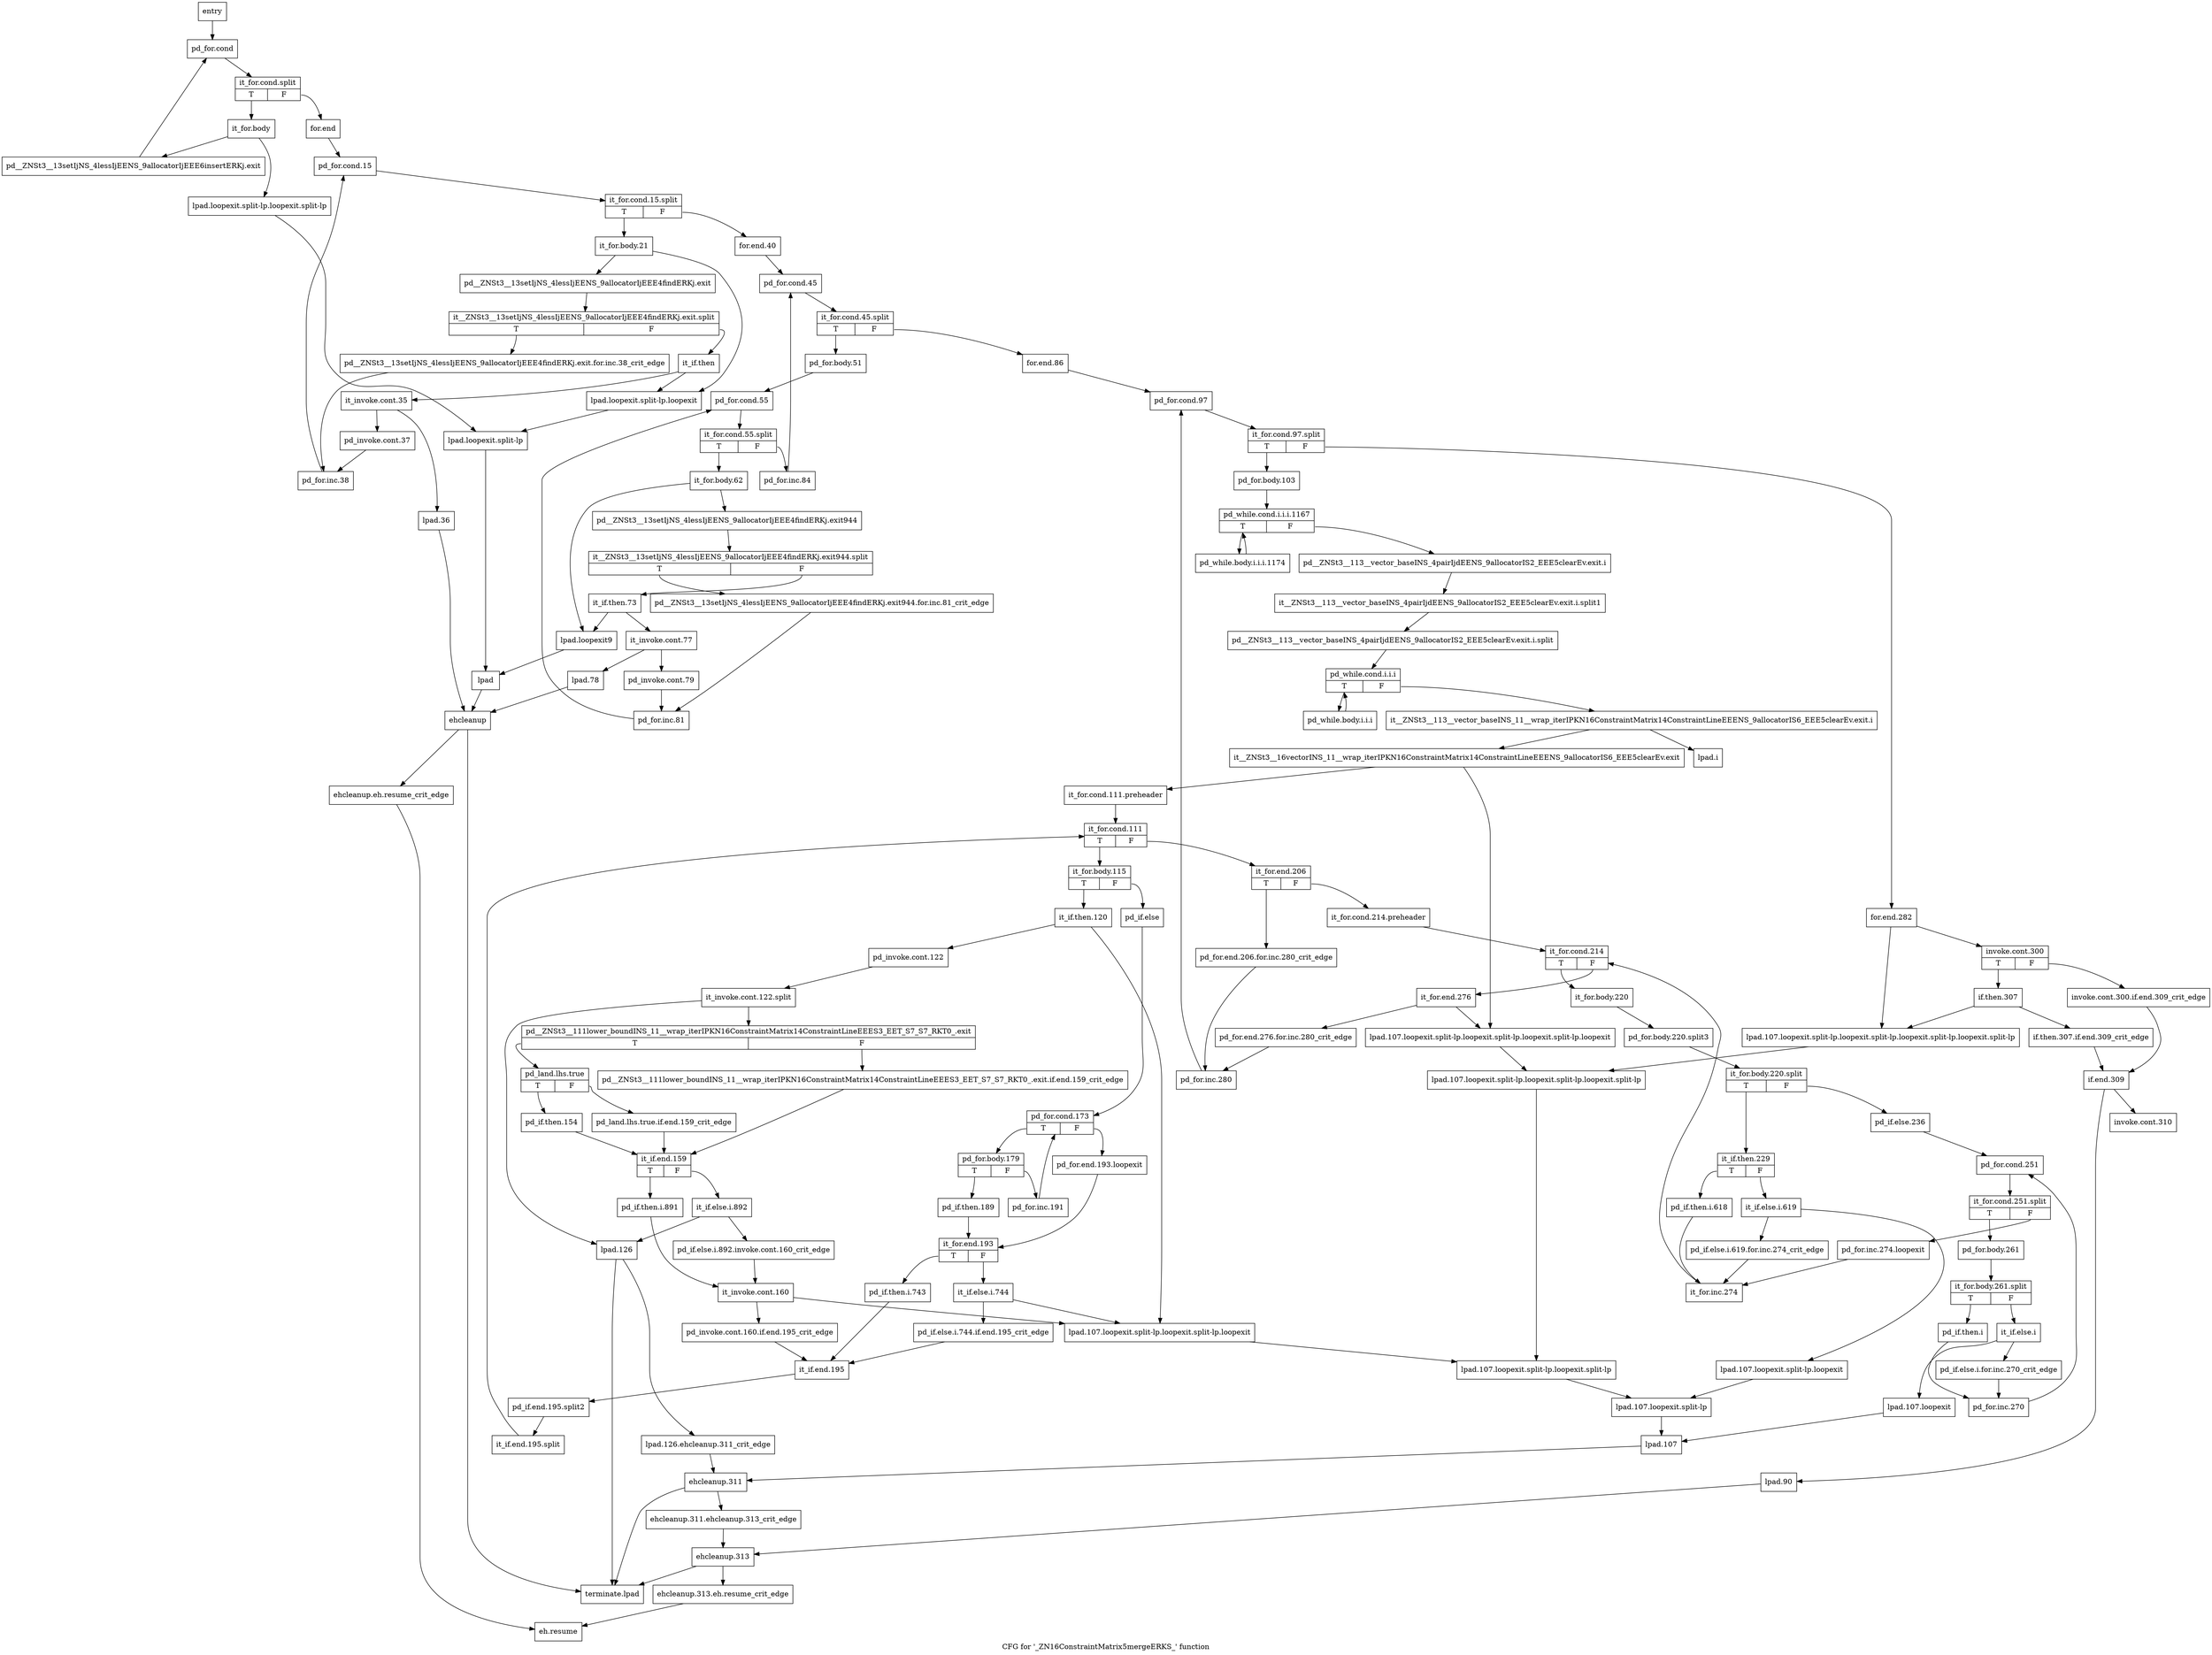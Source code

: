 digraph "CFG for '_ZN16ConstraintMatrix5mergeERKS_' function" {
	label="CFG for '_ZN16ConstraintMatrix5mergeERKS_' function";

	Node0x3ff7310 [shape=record,label="{entry}"];
	Node0x3ff7310 -> Node0x3ff7360;
	Node0x3ff7360 [shape=record,label="{pd_for.cond}"];
	Node0x3ff7360 -> Node0x9f6d1e0;
	Node0x9f6d1e0 [shape=record,label="{it_for.cond.split|{<s0>T|<s1>F}}"];
	Node0x9f6d1e0:s0 -> Node0x3ff73b0;
	Node0x9f6d1e0:s1 -> Node0x3ff75e0;
	Node0x3ff73b0 [shape=record,label="{it_for.body}"];
	Node0x3ff73b0 -> Node0x3ff7400;
	Node0x3ff73b0 -> Node0x3ff74f0;
	Node0x3ff7400 [shape=record,label="{pd__ZNSt3__13setIjNS_4lessIjEENS_9allocatorIjEEE6insertERKj.exit}"];
	Node0x3ff7400 -> Node0x3ff7360;
	Node0x3ff7450 [shape=record,label="{lpad.loopexit9}"];
	Node0x3ff7450 -> Node0x3ff7590;
	Node0x3ff74a0 [shape=record,label="{lpad.loopexit.split-lp.loopexit}"];
	Node0x3ff74a0 -> Node0x3ff7540;
	Node0x3ff74f0 [shape=record,label="{lpad.loopexit.split-lp.loopexit.split-lp}"];
	Node0x3ff74f0 -> Node0x3ff7540;
	Node0x3ff7540 [shape=record,label="{lpad.loopexit.split-lp}"];
	Node0x3ff7540 -> Node0x3ff7590;
	Node0x3ff7590 [shape=record,label="{lpad}"];
	Node0x3ff7590 -> Node0x3ff83a0;
	Node0x3ff75e0 [shape=record,label="{for.end}"];
	Node0x3ff75e0 -> Node0x3ff7630;
	Node0x3ff7630 [shape=record,label="{pd_for.cond.15}"];
	Node0x3ff7630 -> Node0x9f6ce90;
	Node0x9f6ce90 [shape=record,label="{it_for.cond.15.split|{<s0>T|<s1>F}}"];
	Node0x9f6ce90:s0 -> Node0x3ff7680;
	Node0x9f6ce90:s1 -> Node0x3ff7900;
	Node0x3ff7680 [shape=record,label="{it_for.body.21}"];
	Node0x3ff7680 -> Node0x3ff76d0;
	Node0x3ff7680 -> Node0x3ff74a0;
	Node0x3ff76d0 [shape=record,label="{pd__ZNSt3__13setIjNS_4lessIjEENS_9allocatorIjEEE4findERKj.exit}"];
	Node0x3ff76d0 -> Node0x9f6de80;
	Node0x9f6de80 [shape=record,label="{it__ZNSt3__13setIjNS_4lessIjEENS_9allocatorIjEEE4findERKj.exit.split|{<s0>T|<s1>F}}"];
	Node0x9f6de80:s0 -> Node0x3ff7720;
	Node0x9f6de80:s1 -> Node0x3ff7770;
	Node0x3ff7720 [shape=record,label="{pd__ZNSt3__13setIjNS_4lessIjEENS_9allocatorIjEEE4findERKj.exit.for.inc.38_crit_edge}"];
	Node0x3ff7720 -> Node0x3ff78b0;
	Node0x3ff7770 [shape=record,label="{it_if.then}"];
	Node0x3ff7770 -> Node0x3ff77c0;
	Node0x3ff7770 -> Node0x3ff74a0;
	Node0x3ff77c0 [shape=record,label="{it_invoke.cont.35}"];
	Node0x3ff77c0 -> Node0x3ff7810;
	Node0x3ff77c0 -> Node0x3ff7860;
	Node0x3ff7810 [shape=record,label="{pd_invoke.cont.37}"];
	Node0x3ff7810 -> Node0x3ff78b0;
	Node0x3ff7860 [shape=record,label="{lpad.36}"];
	Node0x3ff7860 -> Node0x3ff83a0;
	Node0x3ff78b0 [shape=record,label="{pd_for.inc.38}"];
	Node0x3ff78b0 -> Node0x3ff7630;
	Node0x3ff7900 [shape=record,label="{for.end.40}"];
	Node0x3ff7900 -> Node0x3ff7950;
	Node0x3ff7950 [shape=record,label="{pd_for.cond.45}"];
	Node0x3ff7950 -> Node0x9f6d600;
	Node0x9f6d600 [shape=record,label="{it_for.cond.45.split|{<s0>T|<s1>F}}"];
	Node0x9f6d600:s0 -> Node0x3ff79a0;
	Node0x9f6d600:s1 -> Node0x3ff7d10;
	Node0x3ff79a0 [shape=record,label="{pd_for.body.51}"];
	Node0x3ff79a0 -> Node0x3ff79f0;
	Node0x3ff79f0 [shape=record,label="{pd_for.cond.55}"];
	Node0x3ff79f0 -> Node0x9f65df0;
	Node0x9f65df0 [shape=record,label="{it_for.cond.55.split|{<s0>T|<s1>F}}"];
	Node0x9f65df0:s0 -> Node0x3ff7a40;
	Node0x9f65df0:s1 -> Node0x3ff7cc0;
	Node0x3ff7a40 [shape=record,label="{it_for.body.62}"];
	Node0x3ff7a40 -> Node0x3ff7a90;
	Node0x3ff7a40 -> Node0x3ff7450;
	Node0x3ff7a90 [shape=record,label="{pd__ZNSt3__13setIjNS_4lessIjEENS_9allocatorIjEEE4findERKj.exit944}"];
	Node0x3ff7a90 -> Node0x9f0ebf0;
	Node0x9f0ebf0 [shape=record,label="{it__ZNSt3__13setIjNS_4lessIjEENS_9allocatorIjEEE4findERKj.exit944.split|{<s0>T|<s1>F}}"];
	Node0x9f0ebf0:s0 -> Node0x3ff7ae0;
	Node0x9f0ebf0:s1 -> Node0x3ff7b30;
	Node0x3ff7ae0 [shape=record,label="{pd__ZNSt3__13setIjNS_4lessIjEENS_9allocatorIjEEE4findERKj.exit944.for.inc.81_crit_edge}"];
	Node0x3ff7ae0 -> Node0x3ff7c70;
	Node0x3ff7b30 [shape=record,label="{it_if.then.73}"];
	Node0x3ff7b30 -> Node0x3ff7b80;
	Node0x3ff7b30 -> Node0x3ff7450;
	Node0x3ff7b80 [shape=record,label="{it_invoke.cont.77}"];
	Node0x3ff7b80 -> Node0x3ff7bd0;
	Node0x3ff7b80 -> Node0x3ff7c20;
	Node0x3ff7bd0 [shape=record,label="{pd_invoke.cont.79}"];
	Node0x3ff7bd0 -> Node0x3ff7c70;
	Node0x3ff7c20 [shape=record,label="{lpad.78}"];
	Node0x3ff7c20 -> Node0x3ff83a0;
	Node0x3ff7c70 [shape=record,label="{pd_for.inc.81}"];
	Node0x3ff7c70 -> Node0x3ff79f0;
	Node0x3ff7cc0 [shape=record,label="{pd_for.inc.84}"];
	Node0x3ff7cc0 -> Node0x3ff7950;
	Node0x3ff7d10 [shape=record,label="{for.end.86}"];
	Node0x3ff7d10 -> Node0x3ff7d60;
	Node0x3ff7d60 [shape=record,label="{pd_for.cond.97}"];
	Node0x3ff7d60 -> Node0x9f0e8a0;
	Node0x9f0e8a0 [shape=record,label="{it_for.cond.97.split|{<s0>T|<s1>F}}"];
	Node0x9f0e8a0:s0 -> Node0x3ff7db0;
	Node0x9f0e8a0:s1 -> Node0x3ff93e0;
	Node0x3ff7db0 [shape=record,label="{pd_for.body.103}"];
	Node0x3ff7db0 -> Node0x3ff7e00;
	Node0x3ff7e00 [shape=record,label="{pd_while.cond.i.i.i.1167|{<s0>T|<s1>F}}"];
	Node0x3ff7e00:s0 -> Node0x3ff7e50;
	Node0x3ff7e00:s1 -> Node0x3ff7ea0;
	Node0x3ff7e50 [shape=record,label="{pd_while.body.i.i.i.1174}"];
	Node0x3ff7e50 -> Node0x3ff7e00;
	Node0x3ff7ea0 [shape=record,label="{pd__ZNSt3__113__vector_baseINS_4pairIjdEENS_9allocatorIS2_EEE5clearEv.exit.i}"];
	Node0x3ff7ea0 -> Node0x9f0dcc0;
	Node0x9f0dcc0 [shape=record,label="{it__ZNSt3__113__vector_baseINS_4pairIjdEENS_9allocatorIS2_EEE5clearEv.exit.i.split1}"];
	Node0x9f0dcc0 -> Node0x9f0e6d0;
	Node0x9f0e6d0 [shape=record,label="{pd__ZNSt3__113__vector_baseINS_4pairIjdEENS_9allocatorIS2_EEE5clearEv.exit.i.split}"];
	Node0x9f0e6d0 -> Node0x3ff7ef0;
	Node0x3ff7ef0 [shape=record,label="{pd_while.cond.i.i.i|{<s0>T|<s1>F}}"];
	Node0x3ff7ef0:s0 -> Node0x3ff7f40;
	Node0x3ff7ef0:s1 -> Node0x3ff7f90;
	Node0x3ff7f40 [shape=record,label="{pd_while.body.i.i.i}"];
	Node0x3ff7f40 -> Node0x3ff7ef0;
	Node0x3ff7f90 [shape=record,label="{it__ZNSt3__113__vector_baseINS_11__wrap_iterIPKN16ConstraintMatrix14ConstraintLineEEENS_9allocatorIS6_EEE5clearEv.exit.i}"];
	Node0x3ff7f90 -> Node0x3ff8030;
	Node0x3ff7f90 -> Node0x3ff7fe0;
	Node0x3ff7fe0 [shape=record,label="{lpad.i}"];
	Node0x3ff8030 [shape=record,label="{it__ZNSt3__16vectorINS_11__wrap_iterIPKN16ConstraintMatrix14ConstraintLineEEENS_9allocatorIS6_EEE5clearEv.exit}"];
	Node0x3ff8030 -> Node0x3ff8080;
	Node0x3ff8030 -> Node0x3ff8580;
	Node0x3ff8080 [shape=record,label="{it_for.cond.111.preheader}"];
	Node0x3ff8080 -> Node0x3ff80d0;
	Node0x3ff80d0 [shape=record,label="{it_for.cond.111|{<s0>T|<s1>F}}"];
	Node0x3ff80d0:s0 -> Node0x3ff8120;
	Node0x3ff80d0:s1 -> Node0x3ff8d50;
	Node0x3ff8120 [shape=record,label="{it_for.body.115|{<s0>T|<s1>F}}"];
	Node0x3ff8120:s0 -> Node0x3ff8170;
	Node0x3ff8120:s1 -> Node0x3ff89e0;
	Node0x3ff8170 [shape=record,label="{it_if.then.120}"];
	Node0x3ff8170 -> Node0x3ff81c0;
	Node0x3ff8170 -> Node0x3ff8530;
	Node0x3ff81c0 [shape=record,label="{pd_invoke.cont.122}"];
	Node0x3ff81c0 -> Node0x9f0e1e0;
	Node0x9f0e1e0 [shape=record,label="{it_invoke.cont.122.split}"];
	Node0x9f0e1e0 -> Node0x3ff8210;
	Node0x9f0e1e0 -> Node0x3ff8760;
	Node0x3ff8210 [shape=record,label="{pd__ZNSt3__111lower_boundINS_11__wrap_iterIPKN16ConstraintMatrix14ConstraintLineEEES3_EET_S7_S7_RKT0_.exit|{<s0>T|<s1>F}}"];
	Node0x3ff8210:s0 -> Node0x3ff82b0;
	Node0x3ff8210:s1 -> Node0x3ff8260;
	Node0x3ff8260 [shape=record,label="{pd__ZNSt3__111lower_boundINS_11__wrap_iterIPKN16ConstraintMatrix14ConstraintLineEEES3_EET_S7_S7_RKT0_.exit.if.end.159_crit_edge}"];
	Node0x3ff8260 -> Node0x3ff8800;
	Node0x3ff82b0 [shape=record,label="{pd_land.lhs.true|{<s0>T|<s1>F}}"];
	Node0x3ff82b0:s0 -> Node0x3ff8350;
	Node0x3ff82b0:s1 -> Node0x3ff8300;
	Node0x3ff8300 [shape=record,label="{pd_land.lhs.true.if.end.159_crit_edge}"];
	Node0x3ff8300 -> Node0x3ff8800;
	Node0x3ff8350 [shape=record,label="{pd_if.then.154}"];
	Node0x3ff8350 -> Node0x3ff8800;
	Node0x3ff83a0 [shape=record,label="{ehcleanup}"];
	Node0x3ff83a0 -> Node0x3ff83f0;
	Node0x3ff83a0 -> Node0x3ff97a0;
	Node0x3ff83f0 [shape=record,label="{ehcleanup.eh.resume_crit_edge}"];
	Node0x3ff83f0 -> Node0x3ff9750;
	Node0x3ff8440 [shape=record,label="{lpad.90}"];
	Node0x3ff8440 -> Node0x3ff96b0;
	Node0x3ff8490 [shape=record,label="{lpad.107.loopexit}"];
	Node0x3ff8490 -> Node0x3ff8710;
	Node0x3ff84e0 [shape=record,label="{lpad.107.loopexit.split-lp.loopexit}"];
	Node0x3ff84e0 -> Node0x3ff86c0;
	Node0x3ff8530 [shape=record,label="{lpad.107.loopexit.split-lp.loopexit.split-lp.loopexit}"];
	Node0x3ff8530 -> Node0x3ff8670;
	Node0x3ff8580 [shape=record,label="{lpad.107.loopexit.split-lp.loopexit.split-lp.loopexit.split-lp.loopexit}"];
	Node0x3ff8580 -> Node0x3ff8620;
	Node0x3ff85d0 [shape=record,label="{lpad.107.loopexit.split-lp.loopexit.split-lp.loopexit.split-lp.loopexit.split-lp}"];
	Node0x3ff85d0 -> Node0x3ff8620;
	Node0x3ff8620 [shape=record,label="{lpad.107.loopexit.split-lp.loopexit.split-lp.loopexit.split-lp}"];
	Node0x3ff8620 -> Node0x3ff8670;
	Node0x3ff8670 [shape=record,label="{lpad.107.loopexit.split-lp.loopexit.split-lp}"];
	Node0x3ff8670 -> Node0x3ff86c0;
	Node0x3ff86c0 [shape=record,label="{lpad.107.loopexit.split-lp}"];
	Node0x3ff86c0 -> Node0x3ff8710;
	Node0x3ff8710 [shape=record,label="{lpad.107}"];
	Node0x3ff8710 -> Node0x3ff9610;
	Node0x3ff8760 [shape=record,label="{lpad.126}"];
	Node0x3ff8760 -> Node0x3ff87b0;
	Node0x3ff8760 -> Node0x3ff97a0;
	Node0x3ff87b0 [shape=record,label="{lpad.126.ehcleanup.311_crit_edge}"];
	Node0x3ff87b0 -> Node0x3ff9610;
	Node0x3ff8800 [shape=record,label="{it_if.end.159|{<s0>T|<s1>F}}"];
	Node0x3ff8800:s0 -> Node0x3ff8850;
	Node0x3ff8800:s1 -> Node0x3ff88a0;
	Node0x3ff8850 [shape=record,label="{pd_if.then.i.891}"];
	Node0x3ff8850 -> Node0x3ff8940;
	Node0x3ff88a0 [shape=record,label="{it_if.else.i.892}"];
	Node0x3ff88a0 -> Node0x3ff88f0;
	Node0x3ff88a0 -> Node0x3ff8760;
	Node0x3ff88f0 [shape=record,label="{pd_if.else.i.892.invoke.cont.160_crit_edge}"];
	Node0x3ff88f0 -> Node0x3ff8940;
	Node0x3ff8940 [shape=record,label="{it_invoke.cont.160}"];
	Node0x3ff8940 -> Node0x3ff8990;
	Node0x3ff8940 -> Node0x3ff8530;
	Node0x3ff8990 [shape=record,label="{pd_invoke.cont.160.if.end.195_crit_edge}"];
	Node0x3ff8990 -> Node0x3ff8d00;
	Node0x3ff89e0 [shape=record,label="{pd_if.else}"];
	Node0x3ff89e0 -> Node0x3ff8a30;
	Node0x3ff8a30 [shape=record,label="{pd_for.cond.173|{<s0>T|<s1>F}}"];
	Node0x3ff8a30:s0 -> Node0x3ff8a80;
	Node0x3ff8a30:s1 -> Node0x3ff8b70;
	Node0x3ff8a80 [shape=record,label="{pd_for.body.179|{<s0>T|<s1>F}}"];
	Node0x3ff8a80:s0 -> Node0x3ff8ad0;
	Node0x3ff8a80:s1 -> Node0x3ff8b20;
	Node0x3ff8ad0 [shape=record,label="{pd_if.then.189}"];
	Node0x3ff8ad0 -> Node0x3ff8bc0;
	Node0x3ff8b20 [shape=record,label="{pd_for.inc.191}"];
	Node0x3ff8b20 -> Node0x3ff8a30;
	Node0x3ff8b70 [shape=record,label="{pd_for.end.193.loopexit}"];
	Node0x3ff8b70 -> Node0x3ff8bc0;
	Node0x3ff8bc0 [shape=record,label="{it_for.end.193|{<s0>T|<s1>F}}"];
	Node0x3ff8bc0:s0 -> Node0x3ff8c10;
	Node0x3ff8bc0:s1 -> Node0x3ff8c60;
	Node0x3ff8c10 [shape=record,label="{pd_if.then.i.743}"];
	Node0x3ff8c10 -> Node0x3ff8d00;
	Node0x3ff8c60 [shape=record,label="{it_if.else.i.744}"];
	Node0x3ff8c60 -> Node0x3ff8cb0;
	Node0x3ff8c60 -> Node0x3ff8530;
	Node0x3ff8cb0 [shape=record,label="{pd_if.else.i.744.if.end.195_crit_edge}"];
	Node0x3ff8cb0 -> Node0x3ff8d00;
	Node0x3ff8d00 [shape=record,label="{it_if.end.195}"];
	Node0x3ff8d00 -> Node0x9f0dd40;
	Node0x9f0dd40 [shape=record,label="{pd_if.end.195.split2}"];
	Node0x9f0dd40 -> Node0x9f0ddc0;
	Node0x9f0ddc0 [shape=record,label="{it_if.end.195.split}"];
	Node0x9f0ddc0 -> Node0x3ff80d0;
	Node0x3ff8d50 [shape=record,label="{it_for.end.206|{<s0>T|<s1>F}}"];
	Node0x3ff8d50:s0 -> Node0x3ff8da0;
	Node0x3ff8d50:s1 -> Node0x3ff8df0;
	Node0x3ff8da0 [shape=record,label="{pd_for.end.206.for.inc.280_crit_edge}"];
	Node0x3ff8da0 -> Node0x3ff9390;
	Node0x3ff8df0 [shape=record,label="{it_for.cond.214.preheader}"];
	Node0x3ff8df0 -> Node0x3ff8e40;
	Node0x3ff8e40 [shape=record,label="{it_for.cond.214|{<s0>T|<s1>F}}"];
	Node0x3ff8e40:s0 -> Node0x3ff8e90;
	Node0x3ff8e40:s1 -> Node0x3ff92f0;
	Node0x3ff8e90 [shape=record,label="{it_for.body.220}"];
	Node0x3ff8e90 -> Node0x9f0d050;
	Node0x9f0d050 [shape=record,label="{pd_for.body.220.split3}"];
	Node0x9f0d050 -> Node0x9f0d1e0;
	Node0x9f0d1e0 [shape=record,label="{it_for.body.220.split|{<s0>T|<s1>F}}"];
	Node0x9f0d1e0:s0 -> Node0x3ff8ee0;
	Node0x9f0d1e0:s1 -> Node0x3ff9020;
	Node0x3ff8ee0 [shape=record,label="{it_if.then.229|{<s0>T|<s1>F}}"];
	Node0x3ff8ee0:s0 -> Node0x3ff8f30;
	Node0x3ff8ee0:s1 -> Node0x3ff8f80;
	Node0x3ff8f30 [shape=record,label="{pd_if.then.i.618}"];
	Node0x3ff8f30 -> Node0x3ff92a0;
	Node0x3ff8f80 [shape=record,label="{it_if.else.i.619}"];
	Node0x3ff8f80 -> Node0x3ff8fd0;
	Node0x3ff8f80 -> Node0x3ff84e0;
	Node0x3ff8fd0 [shape=record,label="{pd_if.else.i.619.for.inc.274_crit_edge}"];
	Node0x3ff8fd0 -> Node0x3ff92a0;
	Node0x3ff9020 [shape=record,label="{pd_if.else.236}"];
	Node0x3ff9020 -> Node0x3ff9070;
	Node0x3ff9070 [shape=record,label="{pd_for.cond.251}"];
	Node0x3ff9070 -> Node0x9f0cdd0;
	Node0x9f0cdd0 [shape=record,label="{it_for.cond.251.split|{<s0>T|<s1>F}}"];
	Node0x9f0cdd0:s0 -> Node0x3ff90c0;
	Node0x9f0cdd0:s1 -> Node0x3ff9250;
	Node0x3ff90c0 [shape=record,label="{pd_for.body.261}"];
	Node0x3ff90c0 -> Node0x9f0cc00;
	Node0x9f0cc00 [shape=record,label="{it_for.body.261.split|{<s0>T|<s1>F}}"];
	Node0x9f0cc00:s0 -> Node0x3ff9110;
	Node0x9f0cc00:s1 -> Node0x3ff9160;
	Node0x3ff9110 [shape=record,label="{pd_if.then.i}"];
	Node0x3ff9110 -> Node0x3ff9200;
	Node0x3ff9160 [shape=record,label="{it_if.else.i}"];
	Node0x3ff9160 -> Node0x3ff91b0;
	Node0x3ff9160 -> Node0x3ff8490;
	Node0x3ff91b0 [shape=record,label="{pd_if.else.i.for.inc.270_crit_edge}"];
	Node0x3ff91b0 -> Node0x3ff9200;
	Node0x3ff9200 [shape=record,label="{pd_for.inc.270}"];
	Node0x3ff9200 -> Node0x3ff9070;
	Node0x3ff9250 [shape=record,label="{pd_for.inc.274.loopexit}"];
	Node0x3ff9250 -> Node0x3ff92a0;
	Node0x3ff92a0 [shape=record,label="{it_for.inc.274}"];
	Node0x3ff92a0 -> Node0x3ff8e40;
	Node0x3ff92f0 [shape=record,label="{it_for.end.276}"];
	Node0x3ff92f0 -> Node0x3ff9340;
	Node0x3ff92f0 -> Node0x3ff8580;
	Node0x3ff9340 [shape=record,label="{pd_for.end.276.for.inc.280_crit_edge}"];
	Node0x3ff9340 -> Node0x3ff9390;
	Node0x3ff9390 [shape=record,label="{pd_for.inc.280}"];
	Node0x3ff9390 -> Node0x3ff7d60;
	Node0x3ff93e0 [shape=record,label="{for.end.282}"];
	Node0x3ff93e0 -> Node0x3ff9430;
	Node0x3ff93e0 -> Node0x3ff85d0;
	Node0x3ff9430 [shape=record,label="{invoke.cont.300|{<s0>T|<s1>F}}"];
	Node0x3ff9430:s0 -> Node0x3ff94d0;
	Node0x3ff9430:s1 -> Node0x3ff9480;
	Node0x3ff9480 [shape=record,label="{invoke.cont.300.if.end.309_crit_edge}"];
	Node0x3ff9480 -> Node0x3ff9570;
	Node0x3ff94d0 [shape=record,label="{if.then.307}"];
	Node0x3ff94d0 -> Node0x3ff9520;
	Node0x3ff94d0 -> Node0x3ff85d0;
	Node0x3ff9520 [shape=record,label="{if.then.307.if.end.309_crit_edge}"];
	Node0x3ff9520 -> Node0x3ff9570;
	Node0x3ff9570 [shape=record,label="{if.end.309}"];
	Node0x3ff9570 -> Node0x3ff95c0;
	Node0x3ff9570 -> Node0x3ff8440;
	Node0x3ff95c0 [shape=record,label="{invoke.cont.310}"];
	Node0x3ff9610 [shape=record,label="{ehcleanup.311}"];
	Node0x3ff9610 -> Node0x3ff9660;
	Node0x3ff9610 -> Node0x3ff97a0;
	Node0x3ff9660 [shape=record,label="{ehcleanup.311.ehcleanup.313_crit_edge}"];
	Node0x3ff9660 -> Node0x3ff96b0;
	Node0x3ff96b0 [shape=record,label="{ehcleanup.313}"];
	Node0x3ff96b0 -> Node0x3ff9700;
	Node0x3ff96b0 -> Node0x3ff97a0;
	Node0x3ff9700 [shape=record,label="{ehcleanup.313.eh.resume_crit_edge}"];
	Node0x3ff9700 -> Node0x3ff9750;
	Node0x3ff9750 [shape=record,label="{eh.resume}"];
	Node0x3ff97a0 [shape=record,label="{terminate.lpad}"];
}
